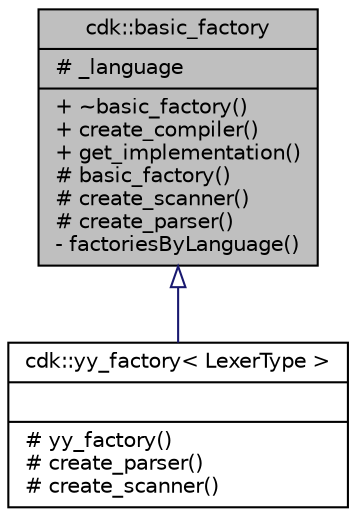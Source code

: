digraph "cdk::basic_factory"
{
 // INTERACTIVE_SVG=YES
 // LATEX_PDF_SIZE
  edge [fontname="Helvetica",fontsize="10",labelfontname="Helvetica",labelfontsize="10"];
  node [fontname="Helvetica",fontsize="10",shape=record];
  Node1 [label="{cdk::basic_factory\n|# _language\l|+ ~basic_factory()\l+ create_compiler()\l+ get_implementation()\l# basic_factory()\l# create_scanner()\l# create_parser()\l- factoriesByLanguage()\l}",height=0.2,width=0.4,color="black", fillcolor="grey75", style="filled", fontcolor="black",tooltip=" "];
  Node1 -> Node2 [dir="back",color="midnightblue",fontsize="10",style="solid",arrowtail="onormal"];
  Node2 [label="{cdk::yy_factory\< LexerType \>\n||# yy_factory()\l# create_parser()\l# create_scanner()\l}",height=0.2,width=0.4,color="black", fillcolor="white", style="filled",URL="$classcdk_1_1yy__factory.html",tooltip=" "];
}
